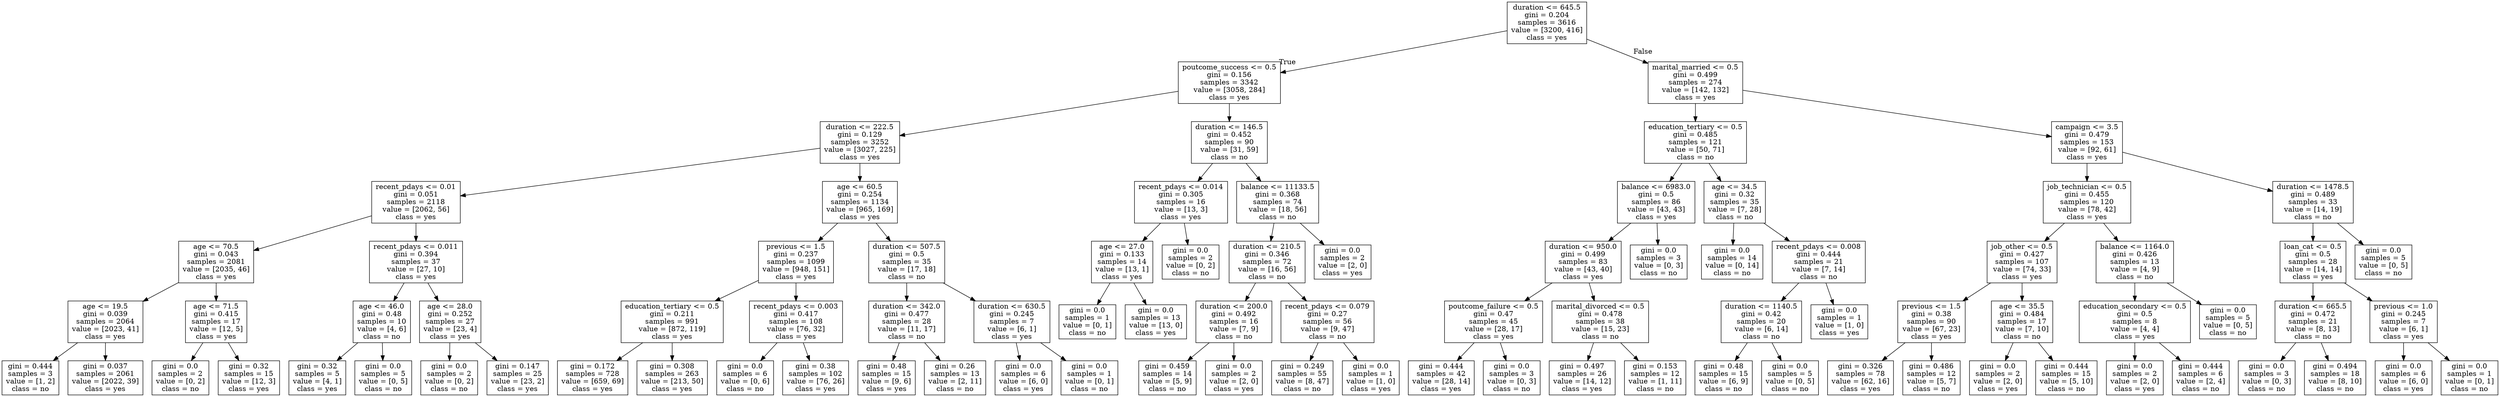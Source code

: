 digraph Tree {
node [shape=box] ;
0 [label="duration <= 645.5\ngini = 0.204\nsamples = 3616\nvalue = [3200, 416]\nclass = yes"] ;
1 [label="poutcome_success <= 0.5\ngini = 0.156\nsamples = 3342\nvalue = [3058, 284]\nclass = yes"] ;
0 -> 1 [labeldistance=2.5, labelangle=45, headlabel="True"] ;
2 [label="duration <= 222.5\ngini = 0.129\nsamples = 3252\nvalue = [3027, 225]\nclass = yes"] ;
1 -> 2 ;
3 [label="recent_pdays <= 0.01\ngini = 0.051\nsamples = 2118\nvalue = [2062, 56]\nclass = yes"] ;
2 -> 3 ;
4 [label="age <= 70.5\ngini = 0.043\nsamples = 2081\nvalue = [2035, 46]\nclass = yes"] ;
3 -> 4 ;
5 [label="age <= 19.5\ngini = 0.039\nsamples = 2064\nvalue = [2023, 41]\nclass = yes"] ;
4 -> 5 ;
6 [label="gini = 0.444\nsamples = 3\nvalue = [1, 2]\nclass = no"] ;
5 -> 6 ;
7 [label="gini = 0.037\nsamples = 2061\nvalue = [2022, 39]\nclass = yes"] ;
5 -> 7 ;
8 [label="age <= 71.5\ngini = 0.415\nsamples = 17\nvalue = [12, 5]\nclass = yes"] ;
4 -> 8 ;
9 [label="gini = 0.0\nsamples = 2\nvalue = [0, 2]\nclass = no"] ;
8 -> 9 ;
10 [label="gini = 0.32\nsamples = 15\nvalue = [12, 3]\nclass = yes"] ;
8 -> 10 ;
11 [label="recent_pdays <= 0.011\ngini = 0.394\nsamples = 37\nvalue = [27, 10]\nclass = yes"] ;
3 -> 11 ;
12 [label="age <= 46.0\ngini = 0.48\nsamples = 10\nvalue = [4, 6]\nclass = no"] ;
11 -> 12 ;
13 [label="gini = 0.32\nsamples = 5\nvalue = [4, 1]\nclass = yes"] ;
12 -> 13 ;
14 [label="gini = 0.0\nsamples = 5\nvalue = [0, 5]\nclass = no"] ;
12 -> 14 ;
15 [label="age <= 28.0\ngini = 0.252\nsamples = 27\nvalue = [23, 4]\nclass = yes"] ;
11 -> 15 ;
16 [label="gini = 0.0\nsamples = 2\nvalue = [0, 2]\nclass = no"] ;
15 -> 16 ;
17 [label="gini = 0.147\nsamples = 25\nvalue = [23, 2]\nclass = yes"] ;
15 -> 17 ;
18 [label="age <= 60.5\ngini = 0.254\nsamples = 1134\nvalue = [965, 169]\nclass = yes"] ;
2 -> 18 ;
19 [label="previous <= 1.5\ngini = 0.237\nsamples = 1099\nvalue = [948, 151]\nclass = yes"] ;
18 -> 19 ;
20 [label="education_tertiary <= 0.5\ngini = 0.211\nsamples = 991\nvalue = [872, 119]\nclass = yes"] ;
19 -> 20 ;
21 [label="gini = 0.172\nsamples = 728\nvalue = [659, 69]\nclass = yes"] ;
20 -> 21 ;
22 [label="gini = 0.308\nsamples = 263\nvalue = [213, 50]\nclass = yes"] ;
20 -> 22 ;
23 [label="recent_pdays <= 0.003\ngini = 0.417\nsamples = 108\nvalue = [76, 32]\nclass = yes"] ;
19 -> 23 ;
24 [label="gini = 0.0\nsamples = 6\nvalue = [0, 6]\nclass = no"] ;
23 -> 24 ;
25 [label="gini = 0.38\nsamples = 102\nvalue = [76, 26]\nclass = yes"] ;
23 -> 25 ;
26 [label="duration <= 507.5\ngini = 0.5\nsamples = 35\nvalue = [17, 18]\nclass = no"] ;
18 -> 26 ;
27 [label="duration <= 342.0\ngini = 0.477\nsamples = 28\nvalue = [11, 17]\nclass = no"] ;
26 -> 27 ;
28 [label="gini = 0.48\nsamples = 15\nvalue = [9, 6]\nclass = yes"] ;
27 -> 28 ;
29 [label="gini = 0.26\nsamples = 13\nvalue = [2, 11]\nclass = no"] ;
27 -> 29 ;
30 [label="duration <= 630.5\ngini = 0.245\nsamples = 7\nvalue = [6, 1]\nclass = yes"] ;
26 -> 30 ;
31 [label="gini = 0.0\nsamples = 6\nvalue = [6, 0]\nclass = yes"] ;
30 -> 31 ;
32 [label="gini = 0.0\nsamples = 1\nvalue = [0, 1]\nclass = no"] ;
30 -> 32 ;
33 [label="duration <= 146.5\ngini = 0.452\nsamples = 90\nvalue = [31, 59]\nclass = no"] ;
1 -> 33 ;
34 [label="recent_pdays <= 0.014\ngini = 0.305\nsamples = 16\nvalue = [13, 3]\nclass = yes"] ;
33 -> 34 ;
35 [label="age <= 27.0\ngini = 0.133\nsamples = 14\nvalue = [13, 1]\nclass = yes"] ;
34 -> 35 ;
36 [label="gini = 0.0\nsamples = 1\nvalue = [0, 1]\nclass = no"] ;
35 -> 36 ;
37 [label="gini = 0.0\nsamples = 13\nvalue = [13, 0]\nclass = yes"] ;
35 -> 37 ;
38 [label="gini = 0.0\nsamples = 2\nvalue = [0, 2]\nclass = no"] ;
34 -> 38 ;
39 [label="balance <= 11133.5\ngini = 0.368\nsamples = 74\nvalue = [18, 56]\nclass = no"] ;
33 -> 39 ;
40 [label="duration <= 210.5\ngini = 0.346\nsamples = 72\nvalue = [16, 56]\nclass = no"] ;
39 -> 40 ;
41 [label="duration <= 200.0\ngini = 0.492\nsamples = 16\nvalue = [7, 9]\nclass = no"] ;
40 -> 41 ;
42 [label="gini = 0.459\nsamples = 14\nvalue = [5, 9]\nclass = no"] ;
41 -> 42 ;
43 [label="gini = 0.0\nsamples = 2\nvalue = [2, 0]\nclass = yes"] ;
41 -> 43 ;
44 [label="recent_pdays <= 0.079\ngini = 0.27\nsamples = 56\nvalue = [9, 47]\nclass = no"] ;
40 -> 44 ;
45 [label="gini = 0.249\nsamples = 55\nvalue = [8, 47]\nclass = no"] ;
44 -> 45 ;
46 [label="gini = 0.0\nsamples = 1\nvalue = [1, 0]\nclass = yes"] ;
44 -> 46 ;
47 [label="gini = 0.0\nsamples = 2\nvalue = [2, 0]\nclass = yes"] ;
39 -> 47 ;
48 [label="marital_married <= 0.5\ngini = 0.499\nsamples = 274\nvalue = [142, 132]\nclass = yes"] ;
0 -> 48 [labeldistance=2.5, labelangle=-45, headlabel="False"] ;
49 [label="education_tertiary <= 0.5\ngini = 0.485\nsamples = 121\nvalue = [50, 71]\nclass = no"] ;
48 -> 49 ;
50 [label="balance <= 6983.0\ngini = 0.5\nsamples = 86\nvalue = [43, 43]\nclass = yes"] ;
49 -> 50 ;
51 [label="duration <= 950.0\ngini = 0.499\nsamples = 83\nvalue = [43, 40]\nclass = yes"] ;
50 -> 51 ;
52 [label="poutcome_failure <= 0.5\ngini = 0.47\nsamples = 45\nvalue = [28, 17]\nclass = yes"] ;
51 -> 52 ;
53 [label="gini = 0.444\nsamples = 42\nvalue = [28, 14]\nclass = yes"] ;
52 -> 53 ;
54 [label="gini = 0.0\nsamples = 3\nvalue = [0, 3]\nclass = no"] ;
52 -> 54 ;
55 [label="marital_divorced <= 0.5\ngini = 0.478\nsamples = 38\nvalue = [15, 23]\nclass = no"] ;
51 -> 55 ;
56 [label="gini = 0.497\nsamples = 26\nvalue = [14, 12]\nclass = yes"] ;
55 -> 56 ;
57 [label="gini = 0.153\nsamples = 12\nvalue = [1, 11]\nclass = no"] ;
55 -> 57 ;
58 [label="gini = 0.0\nsamples = 3\nvalue = [0, 3]\nclass = no"] ;
50 -> 58 ;
59 [label="age <= 34.5\ngini = 0.32\nsamples = 35\nvalue = [7, 28]\nclass = no"] ;
49 -> 59 ;
60 [label="gini = 0.0\nsamples = 14\nvalue = [0, 14]\nclass = no"] ;
59 -> 60 ;
61 [label="recent_pdays <= 0.008\ngini = 0.444\nsamples = 21\nvalue = [7, 14]\nclass = no"] ;
59 -> 61 ;
62 [label="duration <= 1140.5\ngini = 0.42\nsamples = 20\nvalue = [6, 14]\nclass = no"] ;
61 -> 62 ;
63 [label="gini = 0.48\nsamples = 15\nvalue = [6, 9]\nclass = no"] ;
62 -> 63 ;
64 [label="gini = 0.0\nsamples = 5\nvalue = [0, 5]\nclass = no"] ;
62 -> 64 ;
65 [label="gini = 0.0\nsamples = 1\nvalue = [1, 0]\nclass = yes"] ;
61 -> 65 ;
66 [label="campaign <= 3.5\ngini = 0.479\nsamples = 153\nvalue = [92, 61]\nclass = yes"] ;
48 -> 66 ;
67 [label="job_technician <= 0.5\ngini = 0.455\nsamples = 120\nvalue = [78, 42]\nclass = yes"] ;
66 -> 67 ;
68 [label="job_other <= 0.5\ngini = 0.427\nsamples = 107\nvalue = [74, 33]\nclass = yes"] ;
67 -> 68 ;
69 [label="previous <= 1.5\ngini = 0.38\nsamples = 90\nvalue = [67, 23]\nclass = yes"] ;
68 -> 69 ;
70 [label="gini = 0.326\nsamples = 78\nvalue = [62, 16]\nclass = yes"] ;
69 -> 70 ;
71 [label="gini = 0.486\nsamples = 12\nvalue = [5, 7]\nclass = no"] ;
69 -> 71 ;
72 [label="age <= 35.5\ngini = 0.484\nsamples = 17\nvalue = [7, 10]\nclass = no"] ;
68 -> 72 ;
73 [label="gini = 0.0\nsamples = 2\nvalue = [2, 0]\nclass = yes"] ;
72 -> 73 ;
74 [label="gini = 0.444\nsamples = 15\nvalue = [5, 10]\nclass = no"] ;
72 -> 74 ;
75 [label="balance <= 1164.0\ngini = 0.426\nsamples = 13\nvalue = [4, 9]\nclass = no"] ;
67 -> 75 ;
76 [label="education_secondary <= 0.5\ngini = 0.5\nsamples = 8\nvalue = [4, 4]\nclass = yes"] ;
75 -> 76 ;
77 [label="gini = 0.0\nsamples = 2\nvalue = [2, 0]\nclass = yes"] ;
76 -> 77 ;
78 [label="gini = 0.444\nsamples = 6\nvalue = [2, 4]\nclass = no"] ;
76 -> 78 ;
79 [label="gini = 0.0\nsamples = 5\nvalue = [0, 5]\nclass = no"] ;
75 -> 79 ;
80 [label="duration <= 1478.5\ngini = 0.489\nsamples = 33\nvalue = [14, 19]\nclass = no"] ;
66 -> 80 ;
81 [label="loan_cat <= 0.5\ngini = 0.5\nsamples = 28\nvalue = [14, 14]\nclass = yes"] ;
80 -> 81 ;
82 [label="duration <= 665.5\ngini = 0.472\nsamples = 21\nvalue = [8, 13]\nclass = no"] ;
81 -> 82 ;
83 [label="gini = 0.0\nsamples = 3\nvalue = [0, 3]\nclass = no"] ;
82 -> 83 ;
84 [label="gini = 0.494\nsamples = 18\nvalue = [8, 10]\nclass = no"] ;
82 -> 84 ;
85 [label="previous <= 1.0\ngini = 0.245\nsamples = 7\nvalue = [6, 1]\nclass = yes"] ;
81 -> 85 ;
86 [label="gini = 0.0\nsamples = 6\nvalue = [6, 0]\nclass = yes"] ;
85 -> 86 ;
87 [label="gini = 0.0\nsamples = 1\nvalue = [0, 1]\nclass = no"] ;
85 -> 87 ;
88 [label="gini = 0.0\nsamples = 5\nvalue = [0, 5]\nclass = no"] ;
80 -> 88 ;
}